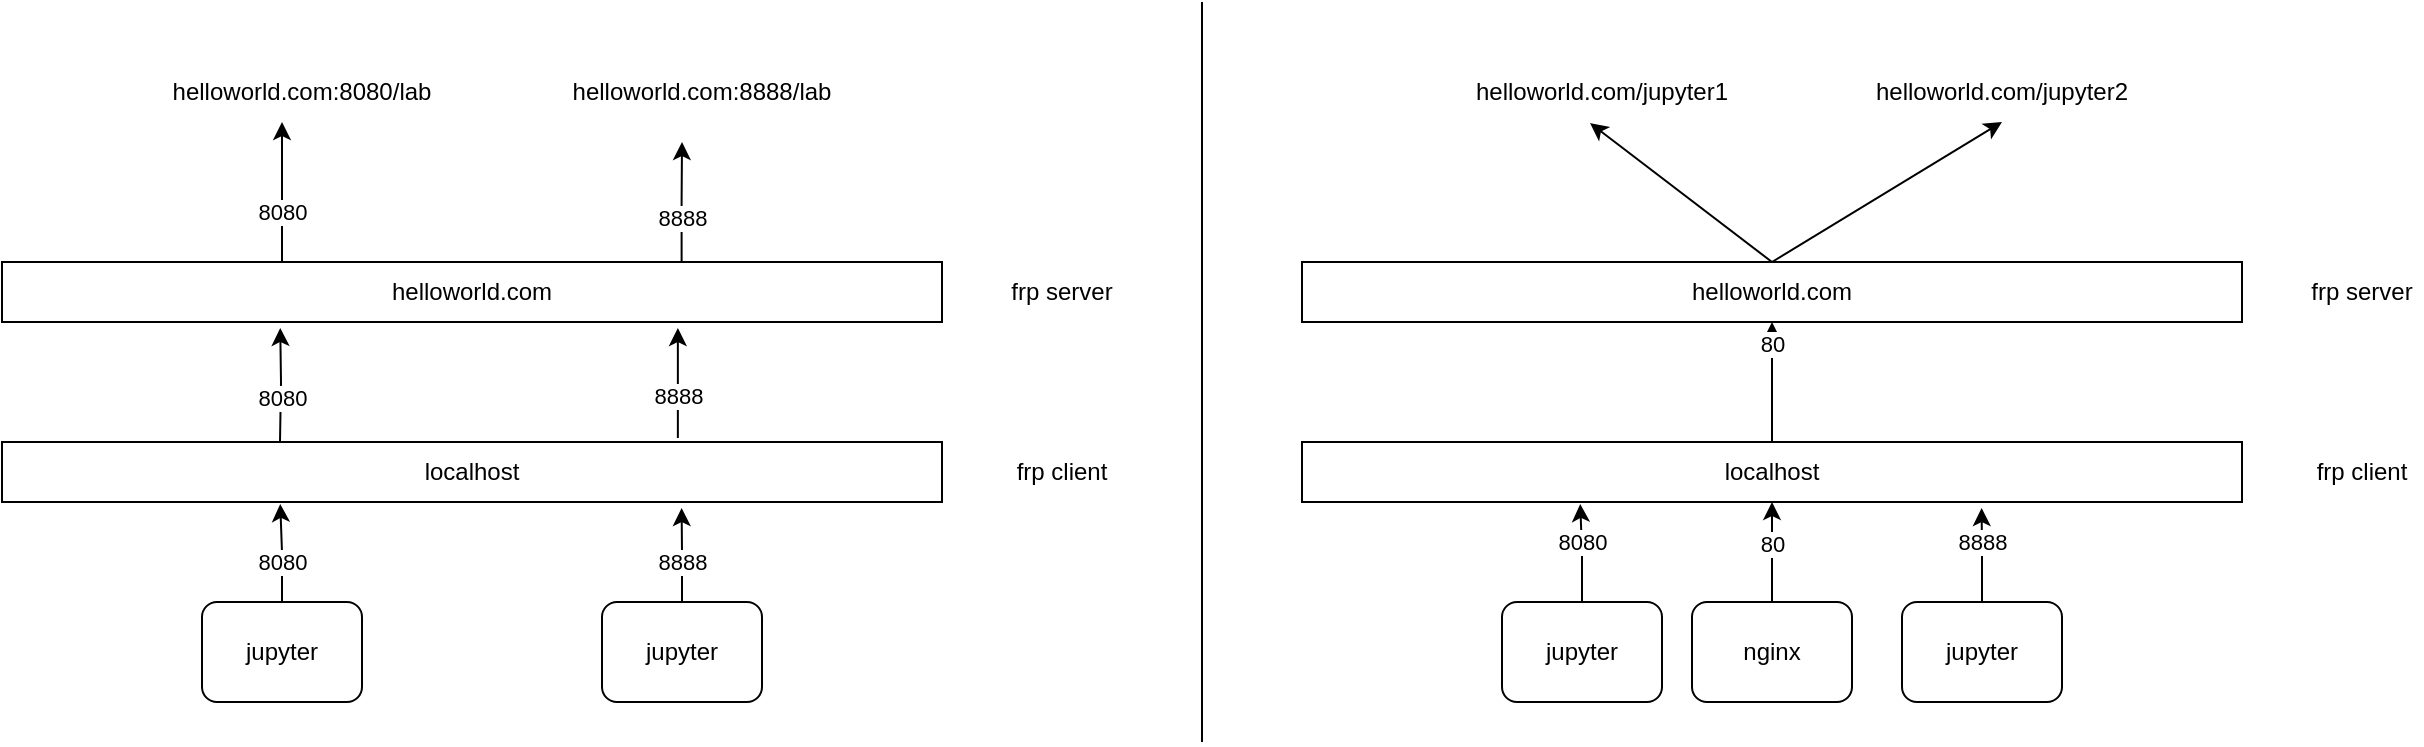 <mxfile version="20.5.3" type="github">
  <diagram id="iw5LYOzCaGb87R15dvYo" name="Page-1">
    <mxGraphModel dx="1351" dy="806" grid="1" gridSize="10" guides="1" tooltips="1" connect="1" arrows="1" fold="1" page="1" pageScale="1" pageWidth="827" pageHeight="1169" math="0" shadow="0">
      <root>
        <mxCell id="0" />
        <mxCell id="1" parent="0" />
        <mxCell id="wuNQi07Skbh-hVaNgq17-22" value="" style="group" vertex="1" connectable="0" parent="1">
          <mxGeometry x="40" y="140" width="560" height="320" as="geometry" />
        </mxCell>
        <mxCell id="wuNQi07Skbh-hVaNgq17-1" value="jupyter" style="rounded=1;whiteSpace=wrap;html=1;" vertex="1" parent="wuNQi07Skbh-hVaNgq17-22">
          <mxGeometry x="100" y="270" width="80" height="50" as="geometry" />
        </mxCell>
        <mxCell id="wuNQi07Skbh-hVaNgq17-2" value="jupyter" style="rounded=1;whiteSpace=wrap;html=1;" vertex="1" parent="wuNQi07Skbh-hVaNgq17-22">
          <mxGeometry x="300" y="270" width="80" height="50" as="geometry" />
        </mxCell>
        <mxCell id="wuNQi07Skbh-hVaNgq17-3" value="helloworld.com" style="rounded=0;whiteSpace=wrap;html=1;" vertex="1" parent="wuNQi07Skbh-hVaNgq17-22">
          <mxGeometry y="100" width="470" height="30" as="geometry" />
        </mxCell>
        <mxCell id="wuNQi07Skbh-hVaNgq17-4" value="localhost" style="rounded=0;whiteSpace=wrap;html=1;" vertex="1" parent="wuNQi07Skbh-hVaNgq17-22">
          <mxGeometry y="190" width="470" height="30" as="geometry" />
        </mxCell>
        <mxCell id="wuNQi07Skbh-hVaNgq17-6" value="" style="edgeStyle=orthogonalEdgeStyle;rounded=0;orthogonalLoop=1;jettySize=auto;html=1;entryX=0.296;entryY=1.033;entryDx=0;entryDy=0;entryPerimeter=0;" edge="1" parent="wuNQi07Skbh-hVaNgq17-22" source="wuNQi07Skbh-hVaNgq17-1" target="wuNQi07Skbh-hVaNgq17-4">
          <mxGeometry relative="1" as="geometry" />
        </mxCell>
        <mxCell id="wuNQi07Skbh-hVaNgq17-9" value="8080" style="edgeLabel;html=1;align=center;verticalAlign=middle;resizable=0;points=[];" vertex="1" connectable="0" parent="wuNQi07Skbh-hVaNgq17-6">
          <mxGeometry x="-0.449" y="-1" relative="1" as="geometry">
            <mxPoint x="-1" y="-6" as="offset" />
          </mxGeometry>
        </mxCell>
        <mxCell id="wuNQi07Skbh-hVaNgq17-10" value="" style="edgeStyle=orthogonalEdgeStyle;rounded=0;orthogonalLoop=1;jettySize=auto;html=1;entryX=0.296;entryY=1.1;entryDx=0;entryDy=0;entryPerimeter=0;" edge="1" parent="wuNQi07Skbh-hVaNgq17-22" target="wuNQi07Skbh-hVaNgq17-3">
          <mxGeometry relative="1" as="geometry">
            <mxPoint x="139" y="190" as="sourcePoint" />
            <mxPoint x="149.12" y="230.99" as="targetPoint" />
          </mxGeometry>
        </mxCell>
        <mxCell id="wuNQi07Skbh-hVaNgq17-11" value="8080" style="edgeLabel;html=1;align=center;verticalAlign=middle;resizable=0;points=[];" vertex="1" connectable="0" parent="wuNQi07Skbh-hVaNgq17-10">
          <mxGeometry x="-0.449" y="-1" relative="1" as="geometry">
            <mxPoint x="-1" y="-6" as="offset" />
          </mxGeometry>
        </mxCell>
        <mxCell id="wuNQi07Skbh-hVaNgq17-7" value="" style="edgeStyle=orthogonalEdgeStyle;rounded=0;orthogonalLoop=1;jettySize=auto;html=1;entryX=0.723;entryY=1.1;entryDx=0;entryDy=0;entryPerimeter=0;" edge="1" parent="wuNQi07Skbh-hVaNgq17-22" source="wuNQi07Skbh-hVaNgq17-2" target="wuNQi07Skbh-hVaNgq17-4">
          <mxGeometry relative="1" as="geometry" />
        </mxCell>
        <mxCell id="wuNQi07Skbh-hVaNgq17-8" value="8888" style="edgeLabel;html=1;align=center;verticalAlign=middle;resizable=0;points=[];" vertex="1" connectable="0" parent="wuNQi07Skbh-hVaNgq17-7">
          <mxGeometry x="0.075" y="-2" relative="1" as="geometry">
            <mxPoint x="-2" y="5" as="offset" />
          </mxGeometry>
        </mxCell>
        <mxCell id="wuNQi07Skbh-hVaNgq17-12" value="" style="edgeStyle=orthogonalEdgeStyle;rounded=0;orthogonalLoop=1;jettySize=auto;html=1;entryX=0.719;entryY=1.1;entryDx=0;entryDy=0;entryPerimeter=0;exitX=0.719;exitY=-0.067;exitDx=0;exitDy=0;exitPerimeter=0;" edge="1" parent="wuNQi07Skbh-hVaNgq17-22" source="wuNQi07Skbh-hVaNgq17-4" target="wuNQi07Skbh-hVaNgq17-3">
          <mxGeometry relative="1" as="geometry">
            <mxPoint x="149" y="200" as="sourcePoint" />
            <mxPoint x="149.12" y="143" as="targetPoint" />
          </mxGeometry>
        </mxCell>
        <mxCell id="wuNQi07Skbh-hVaNgq17-13" value="8888" style="edgeLabel;html=1;align=center;verticalAlign=middle;resizable=0;points=[];" vertex="1" connectable="0" parent="wuNQi07Skbh-hVaNgq17-12">
          <mxGeometry x="-0.449" y="-1" relative="1" as="geometry">
            <mxPoint x="-1" y="-6" as="offset" />
          </mxGeometry>
        </mxCell>
        <mxCell id="wuNQi07Skbh-hVaNgq17-14" value="frp server" style="text;html=1;strokeColor=none;fillColor=none;align=center;verticalAlign=middle;whiteSpace=wrap;rounded=0;" vertex="1" parent="wuNQi07Skbh-hVaNgq17-22">
          <mxGeometry x="500" y="100" width="60" height="30" as="geometry" />
        </mxCell>
        <mxCell id="wuNQi07Skbh-hVaNgq17-15" value="frp client" style="text;html=1;strokeColor=none;fillColor=none;align=center;verticalAlign=middle;whiteSpace=wrap;rounded=0;" vertex="1" parent="wuNQi07Skbh-hVaNgq17-22">
          <mxGeometry x="500" y="190" width="60" height="30" as="geometry" />
        </mxCell>
        <mxCell id="wuNQi07Skbh-hVaNgq17-16" value="" style="edgeStyle=orthogonalEdgeStyle;rounded=0;orthogonalLoop=1;jettySize=auto;html=1;" edge="1" parent="wuNQi07Skbh-hVaNgq17-22">
          <mxGeometry relative="1" as="geometry">
            <mxPoint x="140" y="100" as="sourcePoint" />
            <mxPoint x="140" y="30" as="targetPoint" />
          </mxGeometry>
        </mxCell>
        <mxCell id="wuNQi07Skbh-hVaNgq17-17" value="8080" style="edgeLabel;html=1;align=center;verticalAlign=middle;resizable=0;points=[];" vertex="1" connectable="0" parent="wuNQi07Skbh-hVaNgq17-16">
          <mxGeometry x="-0.449" y="-1" relative="1" as="geometry">
            <mxPoint x="-1" y="-6" as="offset" />
          </mxGeometry>
        </mxCell>
        <mxCell id="wuNQi07Skbh-hVaNgq17-18" value="helloworld.com:8080/lab" style="text;html=1;strokeColor=none;fillColor=none;align=center;verticalAlign=middle;whiteSpace=wrap;rounded=0;" vertex="1" parent="wuNQi07Skbh-hVaNgq17-22">
          <mxGeometry x="120" width="60" height="30" as="geometry" />
        </mxCell>
        <mxCell id="wuNQi07Skbh-hVaNgq17-19" value="helloworld.com:8888/lab" style="text;html=1;strokeColor=none;fillColor=none;align=center;verticalAlign=middle;whiteSpace=wrap;rounded=0;" vertex="1" parent="wuNQi07Skbh-hVaNgq17-22">
          <mxGeometry x="320" width="60" height="30" as="geometry" />
        </mxCell>
        <mxCell id="wuNQi07Skbh-hVaNgq17-20" value="" style="edgeStyle=orthogonalEdgeStyle;rounded=0;orthogonalLoop=1;jettySize=auto;html=1;exitX=0.723;exitY=0;exitDx=0;exitDy=0;exitPerimeter=0;" edge="1" parent="wuNQi07Skbh-hVaNgq17-22" source="wuNQi07Skbh-hVaNgq17-3">
          <mxGeometry relative="1" as="geometry">
            <mxPoint x="150" y="110" as="sourcePoint" />
            <mxPoint x="340" y="40" as="targetPoint" />
          </mxGeometry>
        </mxCell>
        <mxCell id="wuNQi07Skbh-hVaNgq17-21" value="8888" style="edgeLabel;html=1;align=center;verticalAlign=middle;resizable=0;points=[];" vertex="1" connectable="0" parent="wuNQi07Skbh-hVaNgq17-20">
          <mxGeometry x="-0.449" y="-1" relative="1" as="geometry">
            <mxPoint x="-1" y="-6" as="offset" />
          </mxGeometry>
        </mxCell>
        <mxCell id="wuNQi07Skbh-hVaNgq17-24" value="" style="group" vertex="1" connectable="0" parent="1">
          <mxGeometry x="690" y="140" width="560" height="320" as="geometry" />
        </mxCell>
        <mxCell id="wuNQi07Skbh-hVaNgq17-25" value="jupyter" style="rounded=1;whiteSpace=wrap;html=1;" vertex="1" parent="wuNQi07Skbh-hVaNgq17-24">
          <mxGeometry x="100" y="270" width="80" height="50" as="geometry" />
        </mxCell>
        <mxCell id="wuNQi07Skbh-hVaNgq17-26" value="jupyter" style="rounded=1;whiteSpace=wrap;html=1;" vertex="1" parent="wuNQi07Skbh-hVaNgq17-24">
          <mxGeometry x="300" y="270" width="80" height="50" as="geometry" />
        </mxCell>
        <mxCell id="wuNQi07Skbh-hVaNgq17-27" value="helloworld.com" style="rounded=0;whiteSpace=wrap;html=1;" vertex="1" parent="wuNQi07Skbh-hVaNgq17-24">
          <mxGeometry y="100" width="470" height="30" as="geometry" />
        </mxCell>
        <mxCell id="wuNQi07Skbh-hVaNgq17-72" value="" style="edgeStyle=orthogonalEdgeStyle;rounded=0;orthogonalLoop=1;jettySize=auto;html=1;" edge="1" parent="wuNQi07Skbh-hVaNgq17-24" source="wuNQi07Skbh-hVaNgq17-28" target="wuNQi07Skbh-hVaNgq17-27">
          <mxGeometry relative="1" as="geometry" />
        </mxCell>
        <mxCell id="wuNQi07Skbh-hVaNgq17-73" value="80" style="edgeLabel;html=1;align=center;verticalAlign=middle;resizable=0;points=[];" vertex="1" connectable="0" parent="wuNQi07Skbh-hVaNgq17-72">
          <mxGeometry x="-0.083" y="-1" relative="1" as="geometry">
            <mxPoint x="-1" y="-22" as="offset" />
          </mxGeometry>
        </mxCell>
        <mxCell id="wuNQi07Skbh-hVaNgq17-28" value="localhost" style="rounded=0;whiteSpace=wrap;html=1;" vertex="1" parent="wuNQi07Skbh-hVaNgq17-24">
          <mxGeometry y="190" width="470" height="30" as="geometry" />
        </mxCell>
        <mxCell id="wuNQi07Skbh-hVaNgq17-29" value="" style="edgeStyle=orthogonalEdgeStyle;rounded=0;orthogonalLoop=1;jettySize=auto;html=1;entryX=0.296;entryY=1.033;entryDx=0;entryDy=0;entryPerimeter=0;" edge="1" parent="wuNQi07Skbh-hVaNgq17-24" source="wuNQi07Skbh-hVaNgq17-25" target="wuNQi07Skbh-hVaNgq17-28">
          <mxGeometry relative="1" as="geometry" />
        </mxCell>
        <mxCell id="wuNQi07Skbh-hVaNgq17-30" value="8080" style="edgeLabel;html=1;align=center;verticalAlign=middle;resizable=0;points=[];" vertex="1" connectable="0" parent="wuNQi07Skbh-hVaNgq17-29">
          <mxGeometry x="-0.449" y="-1" relative="1" as="geometry">
            <mxPoint x="-1" y="-16" as="offset" />
          </mxGeometry>
        </mxCell>
        <mxCell id="wuNQi07Skbh-hVaNgq17-33" value="" style="edgeStyle=orthogonalEdgeStyle;rounded=0;orthogonalLoop=1;jettySize=auto;html=1;entryX=0.723;entryY=1.1;entryDx=0;entryDy=0;entryPerimeter=0;" edge="1" parent="wuNQi07Skbh-hVaNgq17-24" source="wuNQi07Skbh-hVaNgq17-26" target="wuNQi07Skbh-hVaNgq17-28">
          <mxGeometry relative="1" as="geometry" />
        </mxCell>
        <mxCell id="wuNQi07Skbh-hVaNgq17-34" value="8888" style="edgeLabel;html=1;align=center;verticalAlign=middle;resizable=0;points=[];" vertex="1" connectable="0" parent="wuNQi07Skbh-hVaNgq17-33">
          <mxGeometry x="0.075" y="-2" relative="1" as="geometry">
            <mxPoint x="-2" y="-5" as="offset" />
          </mxGeometry>
        </mxCell>
        <mxCell id="wuNQi07Skbh-hVaNgq17-37" value="frp server" style="text;html=1;strokeColor=none;fillColor=none;align=center;verticalAlign=middle;whiteSpace=wrap;rounded=0;" vertex="1" parent="wuNQi07Skbh-hVaNgq17-24">
          <mxGeometry x="500" y="100" width="60" height="30" as="geometry" />
        </mxCell>
        <mxCell id="wuNQi07Skbh-hVaNgq17-38" value="frp client" style="text;html=1;strokeColor=none;fillColor=none;align=center;verticalAlign=middle;whiteSpace=wrap;rounded=0;" vertex="1" parent="wuNQi07Skbh-hVaNgq17-24">
          <mxGeometry x="500" y="190" width="60" height="30" as="geometry" />
        </mxCell>
        <mxCell id="wuNQi07Skbh-hVaNgq17-41" value="helloworld.com/jupyter1" style="text;html=1;strokeColor=none;fillColor=none;align=center;verticalAlign=middle;whiteSpace=wrap;rounded=0;" vertex="1" parent="wuNQi07Skbh-hVaNgq17-24">
          <mxGeometry x="120" width="60" height="30" as="geometry" />
        </mxCell>
        <mxCell id="wuNQi07Skbh-hVaNgq17-42" value="helloworld.com/jupyter2" style="text;html=1;strokeColor=none;fillColor=none;align=center;verticalAlign=middle;whiteSpace=wrap;rounded=0;" vertex="1" parent="wuNQi07Skbh-hVaNgq17-24">
          <mxGeometry x="320" width="60" height="30" as="geometry" />
        </mxCell>
        <mxCell id="wuNQi07Skbh-hVaNgq17-69" value="" style="edgeStyle=orthogonalEdgeStyle;rounded=0;orthogonalLoop=1;jettySize=auto;html=1;" edge="1" parent="wuNQi07Skbh-hVaNgq17-24" source="wuNQi07Skbh-hVaNgq17-66" target="wuNQi07Skbh-hVaNgq17-28">
          <mxGeometry relative="1" as="geometry" />
        </mxCell>
        <mxCell id="wuNQi07Skbh-hVaNgq17-70" value="80" style="edgeLabel;html=1;align=center;verticalAlign=middle;resizable=0;points=[];" vertex="1" connectable="0" parent="wuNQi07Skbh-hVaNgq17-69">
          <mxGeometry x="-0.22" relative="1" as="geometry">
            <mxPoint y="-10" as="offset" />
          </mxGeometry>
        </mxCell>
        <mxCell id="wuNQi07Skbh-hVaNgq17-66" value="nginx" style="rounded=1;whiteSpace=wrap;html=1;" vertex="1" parent="wuNQi07Skbh-hVaNgq17-24">
          <mxGeometry x="195" y="270" width="80" height="50" as="geometry" />
        </mxCell>
        <mxCell id="wuNQi07Skbh-hVaNgq17-74" value="" style="endArrow=classic;html=1;rounded=0;entryX=0.4;entryY=1.017;entryDx=0;entryDy=0;entryPerimeter=0;exitX=0.5;exitY=0;exitDx=0;exitDy=0;" edge="1" parent="wuNQi07Skbh-hVaNgq17-24" source="wuNQi07Skbh-hVaNgq17-27" target="wuNQi07Skbh-hVaNgq17-41">
          <mxGeometry width="50" height="50" relative="1" as="geometry">
            <mxPoint x="60" y="170" as="sourcePoint" />
            <mxPoint x="110" y="120" as="targetPoint" />
          </mxGeometry>
        </mxCell>
        <mxCell id="wuNQi07Skbh-hVaNgq17-75" value="" style="endArrow=classic;html=1;rounded=0;entryX=0.5;entryY=1;entryDx=0;entryDy=0;exitX=0.5;exitY=0;exitDx=0;exitDy=0;" edge="1" parent="wuNQi07Skbh-hVaNgq17-24" source="wuNQi07Skbh-hVaNgq17-27" target="wuNQi07Skbh-hVaNgq17-42">
          <mxGeometry width="50" height="50" relative="1" as="geometry">
            <mxPoint x="60" y="170" as="sourcePoint" />
            <mxPoint x="110" y="120" as="targetPoint" />
          </mxGeometry>
        </mxCell>
        <mxCell id="wuNQi07Skbh-hVaNgq17-45" value="" style="endArrow=none;html=1;rounded=0;" edge="1" parent="1">
          <mxGeometry width="50" height="50" relative="1" as="geometry">
            <mxPoint x="640" y="480" as="sourcePoint" />
            <mxPoint x="640" y="110" as="targetPoint" />
          </mxGeometry>
        </mxCell>
      </root>
    </mxGraphModel>
  </diagram>
</mxfile>
